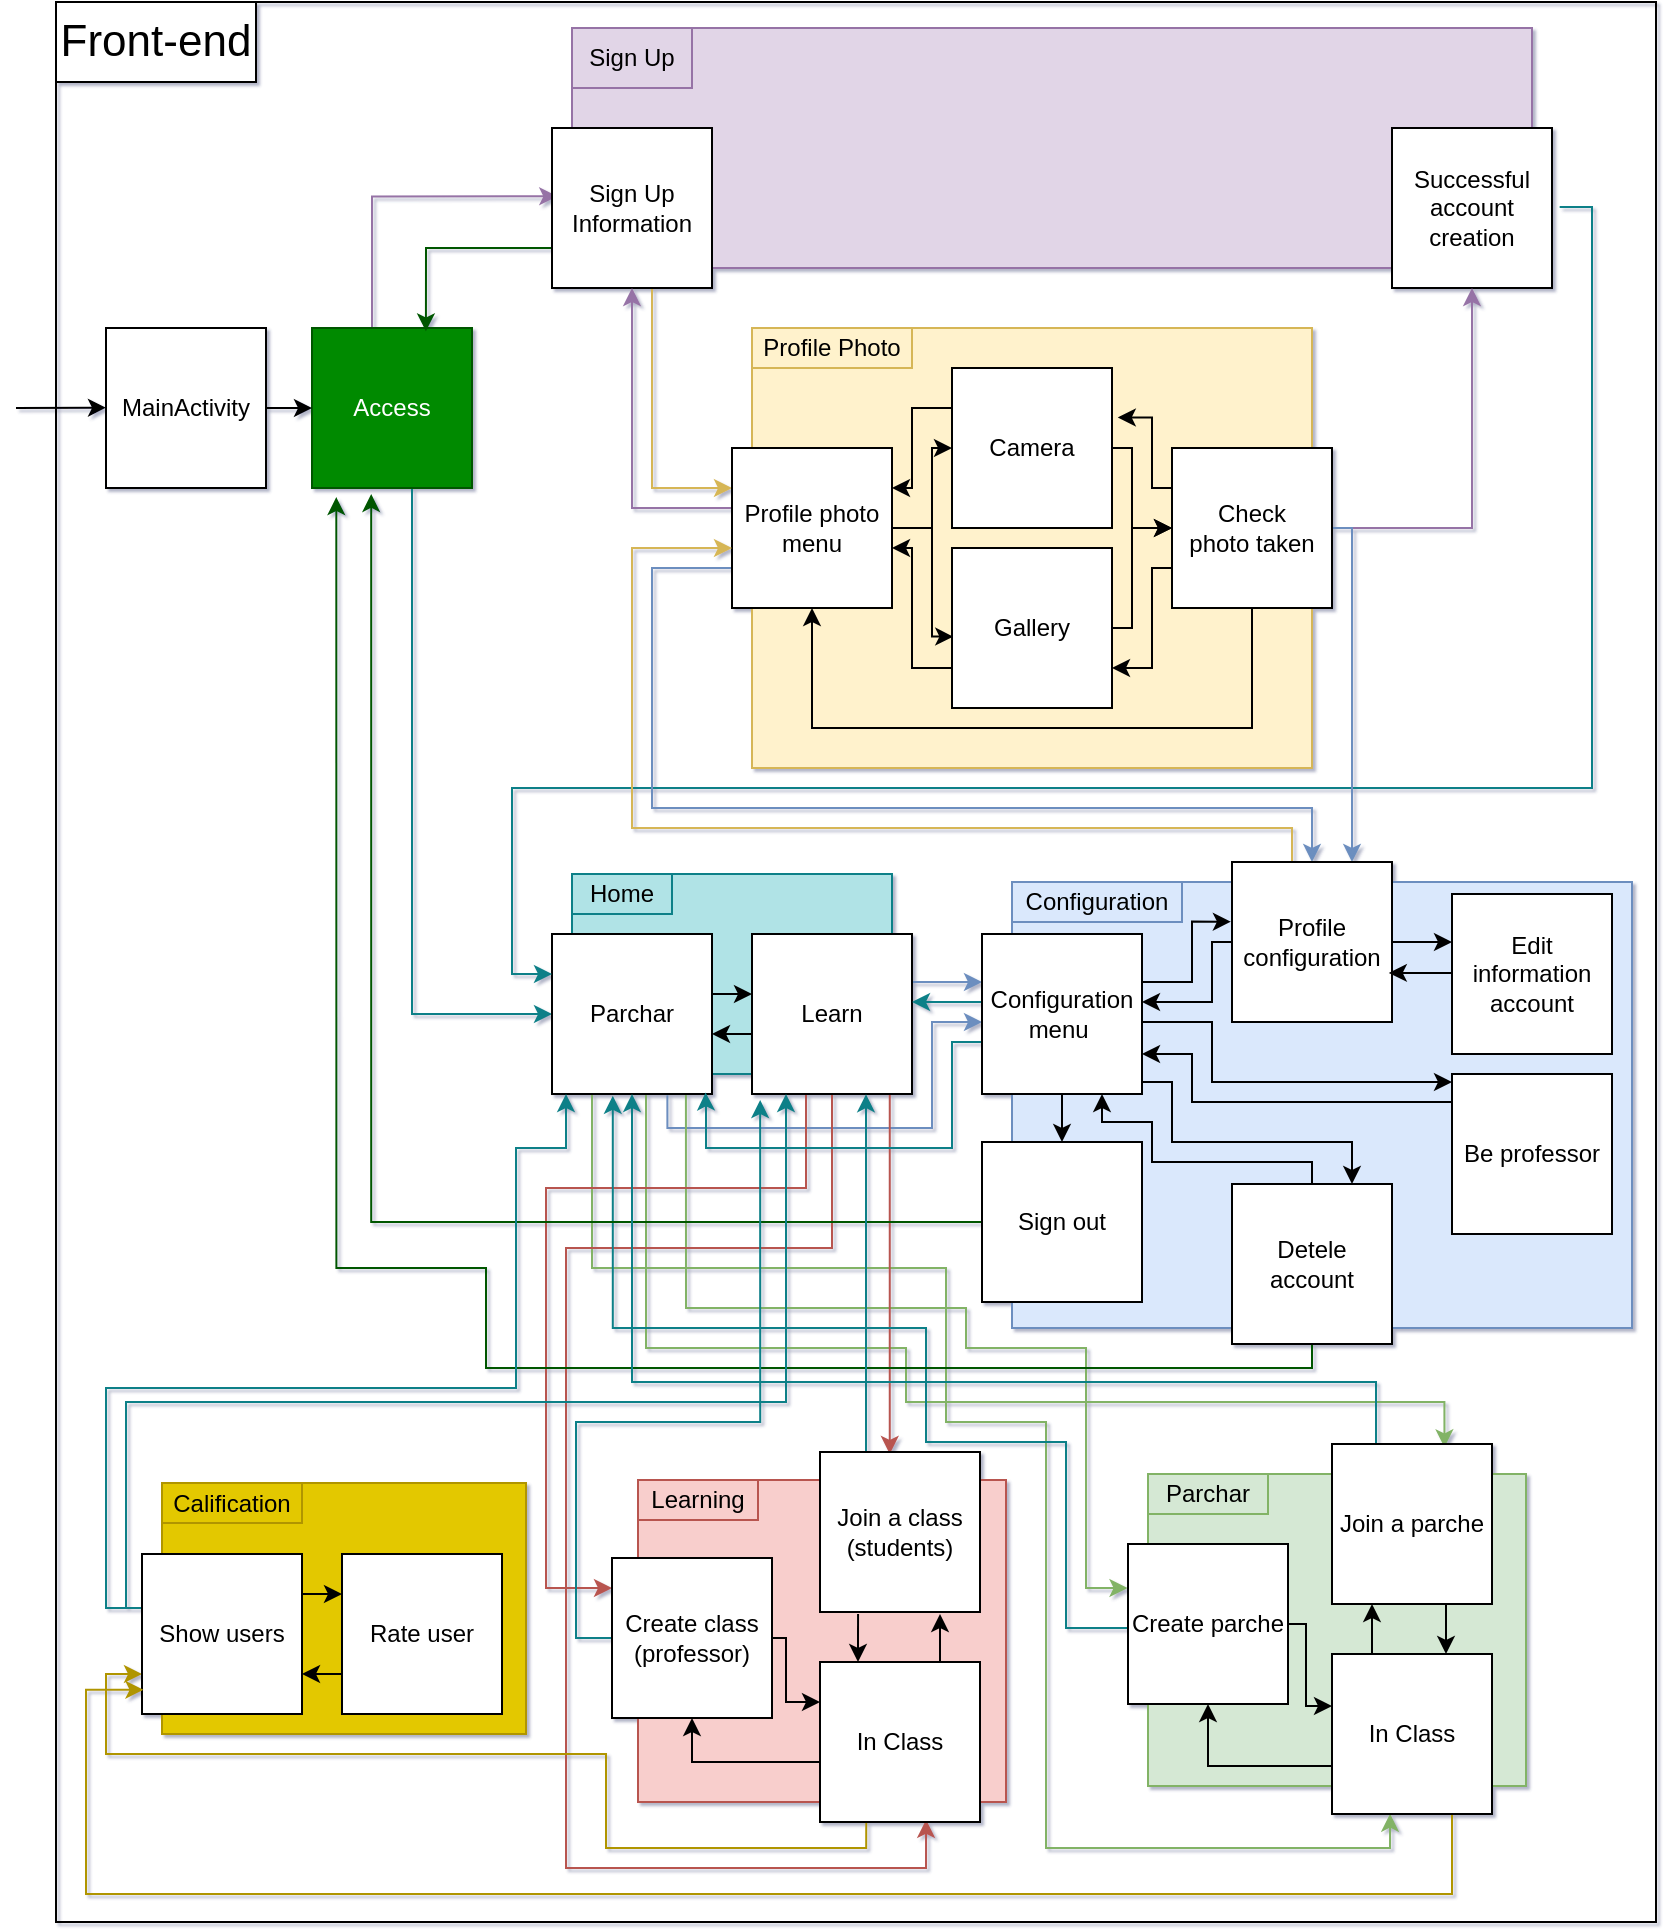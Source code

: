 <mxfile version="21.7.2" type="device">
  <diagram name="Page-1" id="PHeCCci9Ik-zEBpeqsS5">
    <mxGraphModel dx="893" dy="492" grid="1" gridSize="10" guides="1" tooltips="1" connect="1" arrows="1" fold="1" page="1" pageScale="1" pageWidth="850" pageHeight="1100" math="0" shadow="1">
      <root>
        <mxCell id="0" />
        <mxCell id="1" parent="0" />
        <mxCell id="ITvT8ZR4xZ0QJt2TIxV_-1" value="" style="rounded=0;whiteSpace=wrap;html=1;fillColor=none;" parent="1" vertex="1">
          <mxGeometry x="30" y="70" width="800" height="960" as="geometry" />
        </mxCell>
        <mxCell id="OxVidMW6vWXbVYIKveMi-76" value="" style="rounded=0;whiteSpace=wrap;html=1;labelBorderColor=#80FF00;labelBackgroundColor=default;fillColor=#fff2cc;strokeColor=#d6b656;" parent="1" vertex="1">
          <mxGeometry x="378" y="233" width="280" height="220" as="geometry" />
        </mxCell>
        <mxCell id="OxVidMW6vWXbVYIKveMi-51" value="" style="rounded=0;whiteSpace=wrap;html=1;fillColor=#d5e8d4;strokeColor=#82b366;" parent="1" vertex="1">
          <mxGeometry x="576" y="806" width="189" height="156" as="geometry" />
        </mxCell>
        <mxCell id="OxVidMW6vWXbVYIKveMi-37" value="" style="rounded=0;whiteSpace=wrap;html=1;align=left;verticalAlign=top;fillColor=#b0e3e6;strokeColor=#0e8088;" parent="1" vertex="1">
          <mxGeometry x="288" y="506" width="160" height="100" as="geometry" />
        </mxCell>
        <mxCell id="OxVidMW6vWXbVYIKveMi-9" style="edgeStyle=orthogonalEdgeStyle;rounded=0;orthogonalLoop=1;jettySize=auto;html=1;entryX=0.033;entryY=0.427;entryDx=0;entryDy=0;entryPerimeter=0;fillColor=#e1d5e7;strokeColor=#9673a6;" parent="1" source="OxVidMW6vWXbVYIKveMi-1" target="OxVidMW6vWXbVYIKveMi-6" edge="1">
          <mxGeometry relative="1" as="geometry">
            <Array as="points">
              <mxPoint x="188" y="167" />
            </Array>
          </mxGeometry>
        </mxCell>
        <mxCell id="OxVidMW6vWXbVYIKveMi-38" style="edgeStyle=orthogonalEdgeStyle;rounded=0;orthogonalLoop=1;jettySize=auto;html=1;fillColor=#b0e3e6;strokeColor=#0e8088;" parent="1" source="OxVidMW6vWXbVYIKveMi-1" target="OxVidMW6vWXbVYIKveMi-34" edge="1">
          <mxGeometry relative="1" as="geometry">
            <Array as="points">
              <mxPoint x="208" y="576" />
            </Array>
          </mxGeometry>
        </mxCell>
        <mxCell id="OxVidMW6vWXbVYIKveMi-1" value="Access" style="whiteSpace=wrap;html=1;aspect=fixed;fillColor=#008a00;fontColor=#ffffff;strokeColor=#005700;" parent="1" vertex="1">
          <mxGeometry x="158" y="233" width="80" height="80" as="geometry" />
        </mxCell>
        <mxCell id="OxVidMW6vWXbVYIKveMi-5" value="" style="rounded=0;whiteSpace=wrap;html=1;align=left;verticalAlign=top;fillColor=#e1d5e7;strokeColor=#9673a6;" parent="1" vertex="1">
          <mxGeometry x="288" y="83" width="480" height="120" as="geometry" />
        </mxCell>
        <mxCell id="OxVidMW6vWXbVYIKveMi-32" style="edgeStyle=orthogonalEdgeStyle;rounded=0;orthogonalLoop=1;jettySize=auto;html=1;entryX=0.712;entryY=0.021;entryDx=0;entryDy=0;entryPerimeter=0;fillColor=#008a00;strokeColor=#005700;" parent="1" source="OxVidMW6vWXbVYIKveMi-6" target="OxVidMW6vWXbVYIKveMi-1" edge="1">
          <mxGeometry relative="1" as="geometry">
            <Array as="points">
              <mxPoint x="215" y="193" />
            </Array>
          </mxGeometry>
        </mxCell>
        <mxCell id="OxVidMW6vWXbVYIKveMi-82" style="edgeStyle=orthogonalEdgeStyle;rounded=0;orthogonalLoop=1;jettySize=auto;html=1;fillColor=#fff2cc;strokeColor=#d6b656;" parent="1" source="OxVidMW6vWXbVYIKveMi-6" target="OxVidMW6vWXbVYIKveMi-64" edge="1">
          <mxGeometry relative="1" as="geometry">
            <Array as="points">
              <mxPoint x="328" y="313" />
            </Array>
          </mxGeometry>
        </mxCell>
        <mxCell id="OxVidMW6vWXbVYIKveMi-6" value="Sign Up Information" style="whiteSpace=wrap;html=1;aspect=fixed;" parent="1" vertex="1">
          <mxGeometry x="278" y="133" width="80" height="80" as="geometry" />
        </mxCell>
        <mxCell id="OxVidMW6vWXbVYIKveMi-40" value="" style="edgeStyle=orthogonalEdgeStyle;rounded=0;orthogonalLoop=1;jettySize=auto;html=1;" parent="1" source="OxVidMW6vWXbVYIKveMi-34" target="OxVidMW6vWXbVYIKveMi-39" edge="1">
          <mxGeometry relative="1" as="geometry">
            <Array as="points">
              <mxPoint x="368" y="566" />
              <mxPoint x="368" y="566" />
            </Array>
          </mxGeometry>
        </mxCell>
        <mxCell id="OxVidMW6vWXbVYIKveMi-61" style="edgeStyle=orthogonalEdgeStyle;rounded=0;orthogonalLoop=1;jettySize=auto;html=1;fillColor=#dae8fc;strokeColor=#6c8ebf;exitX=0.721;exitY=1.008;exitDx=0;exitDy=0;exitPerimeter=0;" parent="1" source="OxVidMW6vWXbVYIKveMi-34" target="OxVidMW6vWXbVYIKveMi-58" edge="1">
          <mxGeometry relative="1" as="geometry">
            <Array as="points">
              <mxPoint x="336" y="633" />
              <mxPoint x="468" y="633" />
              <mxPoint x="468" y="580" />
            </Array>
          </mxGeometry>
        </mxCell>
        <mxCell id="0_KzCotPTlA2K-1nfaiB-45" style="edgeStyle=orthogonalEdgeStyle;rounded=0;orthogonalLoop=1;jettySize=auto;html=1;fillColor=#d5e8d4;strokeColor=#82b366;entryX=-0.003;entryY=0.275;entryDx=0;entryDy=0;entryPerimeter=0;exitX=0.837;exitY=1;exitDx=0;exitDy=0;exitPerimeter=0;" parent="1" source="OxVidMW6vWXbVYIKveMi-34" target="OxVidMW6vWXbVYIKveMi-49" edge="1">
          <mxGeometry relative="1" as="geometry">
            <Array as="points">
              <mxPoint x="345" y="723" />
              <mxPoint x="485" y="723" />
              <mxPoint x="485" y="743" />
              <mxPoint x="545" y="743" />
              <mxPoint x="545" y="863" />
            </Array>
          </mxGeometry>
        </mxCell>
        <mxCell id="0_KzCotPTlA2K-1nfaiB-57" style="edgeStyle=orthogonalEdgeStyle;rounded=0;orthogonalLoop=1;jettySize=auto;html=1;entryX=0.363;entryY=0.998;entryDx=0;entryDy=0;exitX=0.25;exitY=1;exitDx=0;exitDy=0;fillColor=#d5e8d4;strokeColor=#82b366;entryPerimeter=0;" parent="1" source="OxVidMW6vWXbVYIKveMi-34" target="0_KzCotPTlA2K-1nfaiB-51" edge="1">
          <mxGeometry relative="1" as="geometry">
            <mxPoint x="327.997" y="616" as="sourcePoint" />
            <mxPoint x="697.98" y="957" as="targetPoint" />
            <Array as="points">
              <mxPoint x="298" y="703" />
              <mxPoint x="475" y="703" />
              <mxPoint x="475" y="780" />
              <mxPoint x="525" y="780" />
              <mxPoint x="525" y="993" />
              <mxPoint x="697" y="993" />
            </Array>
          </mxGeometry>
        </mxCell>
        <mxCell id="0_KzCotPTlA2K-1nfaiB-60" style="edgeStyle=orthogonalEdgeStyle;rounded=0;orthogonalLoop=1;jettySize=auto;html=1;entryX=0.703;entryY=0.021;entryDx=0;entryDy=0;entryPerimeter=0;fillColor=#d5e8d4;strokeColor=#82b366;" parent="1" source="OxVidMW6vWXbVYIKveMi-34" target="0_KzCotPTlA2K-1nfaiB-50" edge="1">
          <mxGeometry relative="1" as="geometry">
            <Array as="points">
              <mxPoint x="325" y="743" />
              <mxPoint x="455" y="743" />
              <mxPoint x="455" y="770" />
              <mxPoint x="724" y="770" />
            </Array>
          </mxGeometry>
        </mxCell>
        <mxCell id="OxVidMW6vWXbVYIKveMi-34" value="Parchar" style="whiteSpace=wrap;html=1;aspect=fixed;" parent="1" vertex="1">
          <mxGeometry x="278" y="536" width="80" height="80" as="geometry" />
        </mxCell>
        <mxCell id="OxVidMW6vWXbVYIKveMi-41" value="" style="edgeStyle=orthogonalEdgeStyle;rounded=0;orthogonalLoop=1;jettySize=auto;html=1;" parent="1" source="OxVidMW6vWXbVYIKveMi-39" target="OxVidMW6vWXbVYIKveMi-34" edge="1">
          <mxGeometry relative="1" as="geometry">
            <Array as="points">
              <mxPoint x="368" y="586" />
              <mxPoint x="368" y="586" />
            </Array>
          </mxGeometry>
        </mxCell>
        <mxCell id="OxVidMW6vWXbVYIKveMi-59" style="edgeStyle=orthogonalEdgeStyle;rounded=0;orthogonalLoop=1;jettySize=auto;html=1;fillColor=#dae8fc;strokeColor=#6c8ebf;" parent="1" source="OxVidMW6vWXbVYIKveMi-39" target="OxVidMW6vWXbVYIKveMi-58" edge="1">
          <mxGeometry relative="1" as="geometry">
            <Array as="points">
              <mxPoint x="478" y="560" />
              <mxPoint x="478" y="560" />
            </Array>
          </mxGeometry>
        </mxCell>
        <mxCell id="0_KzCotPTlA2K-1nfaiB-9" style="edgeStyle=orthogonalEdgeStyle;rounded=0;orthogonalLoop=1;jettySize=auto;html=1;fillColor=#f8cecc;strokeColor=#b85450;" parent="1" source="OxVidMW6vWXbVYIKveMi-39" target="0_KzCotPTlA2K-1nfaiB-5" edge="1">
          <mxGeometry relative="1" as="geometry">
            <Array as="points">
              <mxPoint x="405" y="663" />
              <mxPoint x="275" y="663" />
              <mxPoint x="275" y="863" />
            </Array>
          </mxGeometry>
        </mxCell>
        <mxCell id="0_KzCotPTlA2K-1nfaiB-13" style="edgeStyle=orthogonalEdgeStyle;rounded=0;orthogonalLoop=1;jettySize=auto;html=1;entryX=0.436;entryY=0.012;entryDx=0;entryDy=0;exitX=0.861;exitY=1.005;exitDx=0;exitDy=0;exitPerimeter=0;entryPerimeter=0;fillColor=#f8cecc;strokeColor=#b85450;" parent="1" source="OxVidMW6vWXbVYIKveMi-39" target="0_KzCotPTlA2K-1nfaiB-12" edge="1">
          <mxGeometry relative="1" as="geometry">
            <Array as="points" />
          </mxGeometry>
        </mxCell>
        <mxCell id="0_KzCotPTlA2K-1nfaiB-27" style="edgeStyle=orthogonalEdgeStyle;rounded=0;orthogonalLoop=1;jettySize=auto;html=1;entryX=0.663;entryY=0.986;entryDx=0;entryDy=0;entryPerimeter=0;fillColor=#f8cecc;strokeColor=#b85450;" parent="1" source="OxVidMW6vWXbVYIKveMi-39" target="0_KzCotPTlA2K-1nfaiB-10" edge="1">
          <mxGeometry relative="1" as="geometry">
            <Array as="points">
              <mxPoint x="418" y="693" />
              <mxPoint x="285" y="693" />
              <mxPoint x="285" y="1003" />
              <mxPoint x="465" y="1003" />
            </Array>
          </mxGeometry>
        </mxCell>
        <mxCell id="OxVidMW6vWXbVYIKveMi-39" value="Learn" style="whiteSpace=wrap;html=1;aspect=fixed;" parent="1" vertex="1">
          <mxGeometry x="378" y="536" width="80" height="80" as="geometry" />
        </mxCell>
        <mxCell id="OxVidMW6vWXbVYIKveMi-44" style="edgeStyle=orthogonalEdgeStyle;rounded=0;orthogonalLoop=1;jettySize=auto;html=1;entryX=0;entryY=0.25;entryDx=0;entryDy=0;exitX=1.048;exitY=0.494;exitDx=0;exitDy=0;exitPerimeter=0;fillColor=#b0e3e6;strokeColor=#0e8088;" parent="1" source="OxVidMW6vWXbVYIKveMi-42" target="OxVidMW6vWXbVYIKveMi-34" edge="1">
          <mxGeometry relative="1" as="geometry">
            <Array as="points">
              <mxPoint x="798" y="173" />
              <mxPoint x="798" y="463" />
              <mxPoint x="258" y="463" />
              <mxPoint x="258" y="556" />
            </Array>
          </mxGeometry>
        </mxCell>
        <mxCell id="OxVidMW6vWXbVYIKveMi-42" value="Successful account creation" style="whiteSpace=wrap;html=1;aspect=fixed;" parent="1" vertex="1">
          <mxGeometry x="698" y="133" width="80" height="80" as="geometry" />
        </mxCell>
        <mxCell id="OxVidMW6vWXbVYIKveMi-45" value="" style="endArrow=classic;html=1;rounded=0;entryX=0;entryY=0.5;entryDx=0;entryDy=0;exitX=1;exitY=0.5;exitDx=0;exitDy=0;" parent="1" source="0_KzCotPTlA2K-1nfaiB-2" target="OxVidMW6vWXbVYIKveMi-1" edge="1">
          <mxGeometry width="50" height="50" relative="1" as="geometry">
            <mxPoint x="128" y="273" as="sourcePoint" />
            <mxPoint x="168" y="183" as="targetPoint" />
          </mxGeometry>
        </mxCell>
        <mxCell id="OxVidMW6vWXbVYIKveMi-46" value="Sign Up" style="rounded=0;whiteSpace=wrap;html=1;fillColor=#e1d5e7;strokeColor=#9673a6;" parent="1" vertex="1">
          <mxGeometry x="288" y="83" width="60" height="30" as="geometry" />
        </mxCell>
        <mxCell id="OxVidMW6vWXbVYIKveMi-48" value="Home" style="rounded=0;whiteSpace=wrap;html=1;fillColor=#b0e3e6;strokeColor=#0e8088;" parent="1" vertex="1">
          <mxGeometry x="288" y="506" width="50" height="20" as="geometry" />
        </mxCell>
        <mxCell id="0_KzCotPTlA2K-1nfaiB-46" style="edgeStyle=orthogonalEdgeStyle;rounded=0;orthogonalLoop=1;jettySize=auto;html=1;fillColor=#b0e3e6;strokeColor=#0e8088;entryX=0.38;entryY=1.011;entryDx=0;entryDy=0;exitX=0.005;exitY=0.757;exitDx=0;exitDy=0;exitPerimeter=0;entryPerimeter=0;" parent="1" source="OxVidMW6vWXbVYIKveMi-49" target="OxVidMW6vWXbVYIKveMi-34" edge="1">
          <mxGeometry relative="1" as="geometry">
            <Array as="points">
              <mxPoint x="566" y="883" />
              <mxPoint x="535" y="883" />
              <mxPoint x="535" y="790" />
              <mxPoint x="465" y="790" />
              <mxPoint x="465" y="733" />
              <mxPoint x="308" y="733" />
            </Array>
          </mxGeometry>
        </mxCell>
        <mxCell id="0_KzCotPTlA2K-1nfaiB-52" style="edgeStyle=orthogonalEdgeStyle;rounded=0;orthogonalLoop=1;jettySize=auto;html=1;" parent="1" source="OxVidMW6vWXbVYIKveMi-49" target="0_KzCotPTlA2K-1nfaiB-51" edge="1">
          <mxGeometry relative="1" as="geometry">
            <Array as="points">
              <mxPoint x="655" y="881" />
              <mxPoint x="655" y="922" />
            </Array>
          </mxGeometry>
        </mxCell>
        <mxCell id="OxVidMW6vWXbVYIKveMi-49" value="Create parche" style="whiteSpace=wrap;html=1;aspect=fixed;" parent="1" vertex="1">
          <mxGeometry x="566" y="841" width="80" height="80" as="geometry" />
        </mxCell>
        <mxCell id="OxVidMW6vWXbVYIKveMi-52" value="Parchar" style="rounded=0;whiteSpace=wrap;html=1;fillColor=#d5e8d4;strokeColor=#82b366;" parent="1" vertex="1">
          <mxGeometry x="576" y="806" width="60" height="20" as="geometry" />
        </mxCell>
        <mxCell id="OxVidMW6vWXbVYIKveMi-55" value="" style="rounded=0;whiteSpace=wrap;html=1;fillColor=#dae8fc;strokeColor=#6c8ebf;" parent="1" vertex="1">
          <mxGeometry x="508" y="510" width="310" height="223" as="geometry" />
        </mxCell>
        <mxCell id="OxVidMW6vWXbVYIKveMi-56" value="Configuration" style="rounded=0;whiteSpace=wrap;html=1;fillColor=#dae8fc;strokeColor=#6c8ebf;" parent="1" vertex="1">
          <mxGeometry x="508" y="510" width="85" height="20" as="geometry" />
        </mxCell>
        <mxCell id="OxVidMW6vWXbVYIKveMi-86" value="" style="edgeStyle=orthogonalEdgeStyle;rounded=0;orthogonalLoop=1;jettySize=auto;html=1;entryX=-0.007;entryY=0.373;entryDx=0;entryDy=0;entryPerimeter=0;" parent="1" source="OxVidMW6vWXbVYIKveMi-58" target="OxVidMW6vWXbVYIKveMi-85" edge="1">
          <mxGeometry relative="1" as="geometry">
            <Array as="points">
              <mxPoint x="598" y="560" />
              <mxPoint x="598" y="530" />
            </Array>
          </mxGeometry>
        </mxCell>
        <mxCell id="OxVidMW6vWXbVYIKveMi-91" value="" style="edgeStyle=orthogonalEdgeStyle;rounded=0;orthogonalLoop=1;jettySize=auto;html=1;fillColor=#b0e3e6;strokeColor=#0e8088;" parent="1" source="OxVidMW6vWXbVYIKveMi-58" target="OxVidMW6vWXbVYIKveMi-39" edge="1">
          <mxGeometry relative="1" as="geometry">
            <Array as="points">
              <mxPoint x="478" y="570" />
              <mxPoint x="478" y="570" />
            </Array>
          </mxGeometry>
        </mxCell>
        <mxCell id="OxVidMW6vWXbVYIKveMi-92" value="" style="edgeStyle=orthogonalEdgeStyle;rounded=0;orthogonalLoop=1;jettySize=auto;html=1;fillColor=#b0e3e6;strokeColor=#0e8088;entryX=0.96;entryY=0.99;entryDx=0;entryDy=0;entryPerimeter=0;" parent="1" source="OxVidMW6vWXbVYIKveMi-58" target="OxVidMW6vWXbVYIKveMi-34" edge="1">
          <mxGeometry relative="1" as="geometry">
            <Array as="points">
              <mxPoint x="478" y="590" />
              <mxPoint x="478" y="643" />
              <mxPoint x="355" y="643" />
              <mxPoint x="355" y="623" />
              <mxPoint x="355" y="623" />
            </Array>
            <mxPoint x="296" y="613" as="targetPoint" />
          </mxGeometry>
        </mxCell>
        <mxCell id="OxVidMW6vWXbVYIKveMi-101" value="" style="edgeStyle=orthogonalEdgeStyle;rounded=0;orthogonalLoop=1;jettySize=auto;html=1;" parent="1" source="OxVidMW6vWXbVYIKveMi-58" target="OxVidMW6vWXbVYIKveMi-100" edge="1">
          <mxGeometry relative="1" as="geometry" />
        </mxCell>
        <mxCell id="OxVidMW6vWXbVYIKveMi-106" style="edgeStyle=orthogonalEdgeStyle;rounded=0;orthogonalLoop=1;jettySize=auto;html=1;" parent="1" source="OxVidMW6vWXbVYIKveMi-58" target="OxVidMW6vWXbVYIKveMi-105" edge="1">
          <mxGeometry relative="1" as="geometry">
            <Array as="points">
              <mxPoint x="608" y="580" />
              <mxPoint x="608" y="610" />
            </Array>
          </mxGeometry>
        </mxCell>
        <mxCell id="OxVidMW6vWXbVYIKveMi-110" style="edgeStyle=orthogonalEdgeStyle;rounded=0;orthogonalLoop=1;jettySize=auto;html=1;" parent="1" source="OxVidMW6vWXbVYIKveMi-58" target="OxVidMW6vWXbVYIKveMi-108" edge="1">
          <mxGeometry relative="1" as="geometry">
            <Array as="points">
              <mxPoint x="588" y="610" />
              <mxPoint x="588" y="640" />
              <mxPoint x="678" y="640" />
            </Array>
          </mxGeometry>
        </mxCell>
        <mxCell id="OxVidMW6vWXbVYIKveMi-58" value="Configuration menu&amp;nbsp;" style="whiteSpace=wrap;html=1;aspect=fixed;" parent="1" vertex="1">
          <mxGeometry x="493" y="536" width="80" height="80" as="geometry" />
        </mxCell>
        <mxCell id="OxVidMW6vWXbVYIKveMi-62" style="edgeStyle=orthogonalEdgeStyle;rounded=0;orthogonalLoop=1;jettySize=auto;html=1;entryX=0.008;entryY=0.554;entryDx=0;entryDy=0;entryPerimeter=0;" parent="1" source="OxVidMW6vWXbVYIKveMi-64" target="OxVidMW6vWXbVYIKveMi-70" edge="1">
          <mxGeometry relative="1" as="geometry" />
        </mxCell>
        <mxCell id="OxVidMW6vWXbVYIKveMi-63" style="edgeStyle=orthogonalEdgeStyle;rounded=0;orthogonalLoop=1;jettySize=auto;html=1;" parent="1" source="OxVidMW6vWXbVYIKveMi-64" target="OxVidMW6vWXbVYIKveMi-67" edge="1">
          <mxGeometry relative="1" as="geometry" />
        </mxCell>
        <mxCell id="OxVidMW6vWXbVYIKveMi-84" style="edgeStyle=orthogonalEdgeStyle;rounded=0;orthogonalLoop=1;jettySize=auto;html=1;fillColor=#e1d5e7;strokeColor=#9673a6;" parent="1" source="OxVidMW6vWXbVYIKveMi-64" target="OxVidMW6vWXbVYIKveMi-6" edge="1">
          <mxGeometry relative="1" as="geometry">
            <Array as="points">
              <mxPoint x="318" y="323" />
            </Array>
          </mxGeometry>
        </mxCell>
        <mxCell id="OxVidMW6vWXbVYIKveMi-98" style="edgeStyle=orthogonalEdgeStyle;rounded=0;orthogonalLoop=1;jettySize=auto;html=1;fillColor=#dae8fc;strokeColor=#6c8ebf;" parent="1" source="OxVidMW6vWXbVYIKveMi-64" target="OxVidMW6vWXbVYIKveMi-85" edge="1">
          <mxGeometry relative="1" as="geometry">
            <Array as="points">
              <mxPoint x="328" y="353" />
              <mxPoint x="328" y="473" />
              <mxPoint x="658" y="473" />
            </Array>
          </mxGeometry>
        </mxCell>
        <mxCell id="OxVidMW6vWXbVYIKveMi-64" value="Profile photo menu" style="whiteSpace=wrap;html=1;aspect=fixed;" parent="1" vertex="1">
          <mxGeometry x="368" y="293" width="80" height="80" as="geometry" />
        </mxCell>
        <mxCell id="OxVidMW6vWXbVYIKveMi-65" style="edgeStyle=orthogonalEdgeStyle;rounded=0;orthogonalLoop=1;jettySize=auto;html=1;entryX=1;entryY=0.25;entryDx=0;entryDy=0;" parent="1" source="OxVidMW6vWXbVYIKveMi-67" target="OxVidMW6vWXbVYIKveMi-64" edge="1">
          <mxGeometry relative="1" as="geometry">
            <Array as="points">
              <mxPoint x="458" y="273" />
              <mxPoint x="458" y="313" />
            </Array>
          </mxGeometry>
        </mxCell>
        <mxCell id="OxVidMW6vWXbVYIKveMi-66" style="edgeStyle=orthogonalEdgeStyle;rounded=0;orthogonalLoop=1;jettySize=auto;html=1;exitX=1;exitY=0.5;exitDx=0;exitDy=0;" parent="1" source="OxVidMW6vWXbVYIKveMi-67" target="OxVidMW6vWXbVYIKveMi-74" edge="1">
          <mxGeometry relative="1" as="geometry">
            <Array as="points">
              <mxPoint x="568" y="293" />
              <mxPoint x="568" y="333" />
            </Array>
          </mxGeometry>
        </mxCell>
        <mxCell id="OxVidMW6vWXbVYIKveMi-67" value="Camera" style="whiteSpace=wrap;html=1;aspect=fixed;" parent="1" vertex="1">
          <mxGeometry x="478" y="253" width="80" height="80" as="geometry" />
        </mxCell>
        <mxCell id="OxVidMW6vWXbVYIKveMi-68" style="edgeStyle=orthogonalEdgeStyle;rounded=0;orthogonalLoop=1;jettySize=auto;html=1;" parent="1" source="OxVidMW6vWXbVYIKveMi-70" target="OxVidMW6vWXbVYIKveMi-64" edge="1">
          <mxGeometry relative="1" as="geometry">
            <Array as="points">
              <mxPoint x="458" y="403" />
              <mxPoint x="458" y="343" />
            </Array>
          </mxGeometry>
        </mxCell>
        <mxCell id="OxVidMW6vWXbVYIKveMi-69" style="edgeStyle=orthogonalEdgeStyle;rounded=0;orthogonalLoop=1;jettySize=auto;html=1;" parent="1" source="OxVidMW6vWXbVYIKveMi-70" target="OxVidMW6vWXbVYIKveMi-74" edge="1">
          <mxGeometry relative="1" as="geometry">
            <Array as="points">
              <mxPoint x="568" y="383" />
              <mxPoint x="568" y="333" />
            </Array>
          </mxGeometry>
        </mxCell>
        <mxCell id="OxVidMW6vWXbVYIKveMi-70" value="Gallery" style="whiteSpace=wrap;html=1;aspect=fixed;" parent="1" vertex="1">
          <mxGeometry x="478" y="343" width="80" height="80" as="geometry" />
        </mxCell>
        <mxCell id="OxVidMW6vWXbVYIKveMi-71" style="edgeStyle=orthogonalEdgeStyle;rounded=0;orthogonalLoop=1;jettySize=auto;html=1;entryX=1.036;entryY=0.309;entryDx=0;entryDy=0;entryPerimeter=0;" parent="1" source="OxVidMW6vWXbVYIKveMi-74" target="OxVidMW6vWXbVYIKveMi-67" edge="1">
          <mxGeometry relative="1" as="geometry">
            <Array as="points">
              <mxPoint x="578" y="313" />
              <mxPoint x="578" y="278" />
            </Array>
          </mxGeometry>
        </mxCell>
        <mxCell id="OxVidMW6vWXbVYIKveMi-72" style="edgeStyle=orthogonalEdgeStyle;rounded=0;orthogonalLoop=1;jettySize=auto;html=1;entryX=1;entryY=0.75;entryDx=0;entryDy=0;" parent="1" source="OxVidMW6vWXbVYIKveMi-74" target="OxVidMW6vWXbVYIKveMi-70" edge="1">
          <mxGeometry relative="1" as="geometry">
            <Array as="points">
              <mxPoint x="578" y="353" />
              <mxPoint x="578" y="403" />
            </Array>
          </mxGeometry>
        </mxCell>
        <mxCell id="OxVidMW6vWXbVYIKveMi-73" style="edgeStyle=orthogonalEdgeStyle;rounded=0;orthogonalLoop=1;jettySize=auto;html=1;entryX=0.5;entryY=1;entryDx=0;entryDy=0;" parent="1" source="OxVidMW6vWXbVYIKveMi-74" target="OxVidMW6vWXbVYIKveMi-64" edge="1">
          <mxGeometry relative="1" as="geometry">
            <Array as="points">
              <mxPoint x="628" y="433" />
              <mxPoint x="408" y="433" />
            </Array>
          </mxGeometry>
        </mxCell>
        <mxCell id="OxVidMW6vWXbVYIKveMi-83" style="edgeStyle=orthogonalEdgeStyle;rounded=0;orthogonalLoop=1;jettySize=auto;html=1;entryX=0.5;entryY=1;entryDx=0;entryDy=0;fillColor=#e1d5e7;strokeColor=#9673a6;" parent="1" source="OxVidMW6vWXbVYIKveMi-74" target="OxVidMW6vWXbVYIKveMi-42" edge="1">
          <mxGeometry relative="1" as="geometry">
            <Array as="points">
              <mxPoint x="738" y="333" />
            </Array>
          </mxGeometry>
        </mxCell>
        <mxCell id="0_KzCotPTlA2K-1nfaiB-1" style="edgeStyle=orthogonalEdgeStyle;rounded=0;orthogonalLoop=1;jettySize=auto;html=1;entryX=0.75;entryY=0;entryDx=0;entryDy=0;fillColor=#dae8fc;strokeColor=#6c8ebf;" parent="1" source="OxVidMW6vWXbVYIKveMi-74" target="OxVidMW6vWXbVYIKveMi-85" edge="1">
          <mxGeometry relative="1" as="geometry">
            <Array as="points">
              <mxPoint x="678" y="333" />
            </Array>
          </mxGeometry>
        </mxCell>
        <mxCell id="OxVidMW6vWXbVYIKveMi-74" value="Check photo&amp;nbsp;taken" style="whiteSpace=wrap;html=1;aspect=fixed;" parent="1" vertex="1">
          <mxGeometry x="588" y="293" width="80" height="80" as="geometry" />
        </mxCell>
        <mxCell id="OxVidMW6vWXbVYIKveMi-77" value="Profile Photo" style="rounded=0;whiteSpace=wrap;html=1;fillColor=#fff2cc;strokeColor=#d6b656;" parent="1" vertex="1">
          <mxGeometry x="378" y="233" width="80" height="20" as="geometry" />
        </mxCell>
        <mxCell id="OxVidMW6vWXbVYIKveMi-88" value="" style="edgeStyle=orthogonalEdgeStyle;rounded=0;orthogonalLoop=1;jettySize=auto;html=1;" parent="1" source="OxVidMW6vWXbVYIKveMi-85" target="OxVidMW6vWXbVYIKveMi-87" edge="1">
          <mxGeometry relative="1" as="geometry">
            <Array as="points">
              <mxPoint x="688" y="560" />
              <mxPoint x="688" y="560" />
            </Array>
          </mxGeometry>
        </mxCell>
        <mxCell id="OxVidMW6vWXbVYIKveMi-90" value="" style="edgeStyle=orthogonalEdgeStyle;rounded=0;orthogonalLoop=1;jettySize=auto;html=1;exitX=0;exitY=0.5;exitDx=0;exitDy=0;" parent="1" source="OxVidMW6vWXbVYIKveMi-85" target="OxVidMW6vWXbVYIKveMi-58" edge="1">
          <mxGeometry relative="1" as="geometry">
            <Array as="points">
              <mxPoint x="608" y="540" />
              <mxPoint x="608" y="570" />
            </Array>
          </mxGeometry>
        </mxCell>
        <mxCell id="OxVidMW6vWXbVYIKveMi-95" style="edgeStyle=orthogonalEdgeStyle;rounded=0;orthogonalLoop=1;jettySize=auto;html=1;fillColor=#fff2cc;strokeColor=#d6b656;" parent="1" source="OxVidMW6vWXbVYIKveMi-85" target="OxVidMW6vWXbVYIKveMi-64" edge="1">
          <mxGeometry relative="1" as="geometry">
            <Array as="points">
              <mxPoint x="648" y="483" />
              <mxPoint x="318" y="483" />
              <mxPoint x="318" y="343" />
            </Array>
          </mxGeometry>
        </mxCell>
        <mxCell id="OxVidMW6vWXbVYIKveMi-85" value="Profile configuration" style="whiteSpace=wrap;html=1;aspect=fixed;" parent="1" vertex="1">
          <mxGeometry x="618" y="500" width="80" height="80" as="geometry" />
        </mxCell>
        <mxCell id="OxVidMW6vWXbVYIKveMi-89" value="" style="edgeStyle=orthogonalEdgeStyle;rounded=0;orthogonalLoop=1;jettySize=auto;html=1;entryX=0.98;entryY=0.693;entryDx=0;entryDy=0;entryPerimeter=0;" parent="1" source="OxVidMW6vWXbVYIKveMi-87" target="OxVidMW6vWXbVYIKveMi-85" edge="1">
          <mxGeometry relative="1" as="geometry">
            <mxPoint x="693" y="590.0" as="sourcePoint" />
            <mxPoint x="698" y="590" as="targetPoint" />
            <Array as="points">
              <mxPoint x="743" y="555" />
            </Array>
          </mxGeometry>
        </mxCell>
        <mxCell id="OxVidMW6vWXbVYIKveMi-87" value="Edit information account" style="whiteSpace=wrap;html=1;aspect=fixed;" parent="1" vertex="1">
          <mxGeometry x="728" y="516" width="80" height="80" as="geometry" />
        </mxCell>
        <mxCell id="OxVidMW6vWXbVYIKveMi-102" style="edgeStyle=orthogonalEdgeStyle;rounded=0;orthogonalLoop=1;jettySize=auto;html=1;entryX=0.37;entryY=1.037;entryDx=0;entryDy=0;entryPerimeter=0;fillColor=#008a00;strokeColor=#005700;" parent="1" source="OxVidMW6vWXbVYIKveMi-100" target="OxVidMW6vWXbVYIKveMi-1" edge="1">
          <mxGeometry relative="1" as="geometry" />
        </mxCell>
        <mxCell id="OxVidMW6vWXbVYIKveMi-100" value="Sign out" style="whiteSpace=wrap;html=1;aspect=fixed;" parent="1" vertex="1">
          <mxGeometry x="493" y="640" width="80" height="80" as="geometry" />
        </mxCell>
        <mxCell id="OxVidMW6vWXbVYIKveMi-107" style="edgeStyle=orthogonalEdgeStyle;rounded=0;orthogonalLoop=1;jettySize=auto;html=1;entryX=1;entryY=0.75;entryDx=0;entryDy=0;" parent="1" source="OxVidMW6vWXbVYIKveMi-105" target="OxVidMW6vWXbVYIKveMi-58" edge="1">
          <mxGeometry relative="1" as="geometry">
            <Array as="points">
              <mxPoint x="598" y="620" />
              <mxPoint x="598" y="596" />
            </Array>
          </mxGeometry>
        </mxCell>
        <mxCell id="OxVidMW6vWXbVYIKveMi-105" value="Be professor" style="whiteSpace=wrap;html=1;aspect=fixed;" parent="1" vertex="1">
          <mxGeometry x="728" y="606" width="80" height="80" as="geometry" />
        </mxCell>
        <mxCell id="OxVidMW6vWXbVYIKveMi-109" style="edgeStyle=orthogonalEdgeStyle;rounded=0;orthogonalLoop=1;jettySize=auto;html=1;entryX=0.152;entryY=1.057;entryDx=0;entryDy=0;entryPerimeter=0;fillColor=#008a00;strokeColor=#005700;" parent="1" source="OxVidMW6vWXbVYIKveMi-108" target="OxVidMW6vWXbVYIKveMi-1" edge="1">
          <mxGeometry relative="1" as="geometry">
            <Array as="points">
              <mxPoint x="658" y="753" />
              <mxPoint x="245" y="753" />
              <mxPoint x="245" y="703" />
              <mxPoint x="170" y="703" />
            </Array>
          </mxGeometry>
        </mxCell>
        <mxCell id="OxVidMW6vWXbVYIKveMi-111" style="edgeStyle=orthogonalEdgeStyle;rounded=0;orthogonalLoop=1;jettySize=auto;html=1;entryX=0.75;entryY=1;entryDx=0;entryDy=0;" parent="1" source="OxVidMW6vWXbVYIKveMi-108" target="OxVidMW6vWXbVYIKveMi-58" edge="1">
          <mxGeometry relative="1" as="geometry">
            <Array as="points">
              <mxPoint x="658" y="650" />
              <mxPoint x="578" y="650" />
              <mxPoint x="578" y="630" />
              <mxPoint x="553" y="630" />
            </Array>
          </mxGeometry>
        </mxCell>
        <mxCell id="OxVidMW6vWXbVYIKveMi-108" value="Detele account" style="whiteSpace=wrap;html=1;aspect=fixed;" parent="1" vertex="1">
          <mxGeometry x="618" y="661" width="80" height="80" as="geometry" />
        </mxCell>
        <mxCell id="0_KzCotPTlA2K-1nfaiB-2" value="MainActivity" style="whiteSpace=wrap;html=1;aspect=fixed;" parent="1" vertex="1">
          <mxGeometry x="55" y="233" width="80" height="80" as="geometry" />
        </mxCell>
        <mxCell id="0_KzCotPTlA2K-1nfaiB-3" value="" style="endArrow=classic;html=1;rounded=0;entryX=0;entryY=0.5;entryDx=0;entryDy=0;" parent="1" edge="1">
          <mxGeometry width="50" height="50" relative="1" as="geometry">
            <mxPoint x="10" y="273" as="sourcePoint" />
            <mxPoint x="55" y="272.86" as="targetPoint" />
          </mxGeometry>
        </mxCell>
        <mxCell id="0_KzCotPTlA2K-1nfaiB-4" value="" style="rounded=0;whiteSpace=wrap;html=1;fillColor=#f8cecc;strokeColor=#b85450;" parent="1" vertex="1">
          <mxGeometry x="321" y="809" width="184" height="161" as="geometry" />
        </mxCell>
        <mxCell id="0_KzCotPTlA2K-1nfaiB-16" style="edgeStyle=orthogonalEdgeStyle;rounded=0;orthogonalLoop=1;jettySize=auto;html=1;entryX=0;entryY=0.25;entryDx=0;entryDy=0;" parent="1" source="0_KzCotPTlA2K-1nfaiB-5" target="0_KzCotPTlA2K-1nfaiB-10" edge="1">
          <mxGeometry relative="1" as="geometry">
            <Array as="points">
              <mxPoint x="395" y="888" />
              <mxPoint x="395" y="920" />
            </Array>
          </mxGeometry>
        </mxCell>
        <mxCell id="0_KzCotPTlA2K-1nfaiB-64" style="edgeStyle=orthogonalEdgeStyle;rounded=0;orthogonalLoop=1;jettySize=auto;html=1;entryX=0.051;entryY=1.038;entryDx=0;entryDy=0;entryPerimeter=0;fillColor=#b0e3e6;strokeColor=#0e8088;" parent="1" source="0_KzCotPTlA2K-1nfaiB-5" target="OxVidMW6vWXbVYIKveMi-39" edge="1">
          <mxGeometry relative="1" as="geometry">
            <Array as="points">
              <mxPoint x="290" y="888" />
              <mxPoint x="290" y="780" />
              <mxPoint x="382" y="780" />
            </Array>
          </mxGeometry>
        </mxCell>
        <mxCell id="0_KzCotPTlA2K-1nfaiB-5" value="Create class (professor)" style="whiteSpace=wrap;html=1;aspect=fixed;" parent="1" vertex="1">
          <mxGeometry x="308" y="848" width="80" height="80" as="geometry" />
        </mxCell>
        <mxCell id="0_KzCotPTlA2K-1nfaiB-6" value="Learning" style="rounded=0;whiteSpace=wrap;html=1;fillColor=#f8cecc;strokeColor=#b85450;" parent="1" vertex="1">
          <mxGeometry x="321" y="809" width="60" height="20" as="geometry" />
        </mxCell>
        <mxCell id="0_KzCotPTlA2K-1nfaiB-25" style="edgeStyle=orthogonalEdgeStyle;rounded=0;orthogonalLoop=1;jettySize=auto;html=1;entryX=0.75;entryY=1;entryDx=0;entryDy=0;" parent="1" source="0_KzCotPTlA2K-1nfaiB-10" edge="1">
          <mxGeometry relative="1" as="geometry">
            <mxPoint x="472" y="876" as="targetPoint" />
            <Array as="points">
              <mxPoint x="472" y="890" />
              <mxPoint x="472" y="890" />
            </Array>
          </mxGeometry>
        </mxCell>
        <mxCell id="0_KzCotPTlA2K-1nfaiB-26" style="edgeStyle=orthogonalEdgeStyle;rounded=0;orthogonalLoop=1;jettySize=auto;html=1;entryX=0.5;entryY=1;entryDx=0;entryDy=0;" parent="1" source="0_KzCotPTlA2K-1nfaiB-10" target="0_KzCotPTlA2K-1nfaiB-5" edge="1">
          <mxGeometry relative="1" as="geometry">
            <Array as="points">
              <mxPoint x="348" y="950" />
            </Array>
          </mxGeometry>
        </mxCell>
        <mxCell id="0_KzCotPTlA2K-1nfaiB-33" style="edgeStyle=orthogonalEdgeStyle;rounded=0;orthogonalLoop=1;jettySize=auto;html=1;entryX=0;entryY=0.75;entryDx=0;entryDy=0;exitX=0.289;exitY=0.995;exitDx=0;exitDy=0;exitPerimeter=0;fillColor=#e3c800;strokeColor=#B09500;" parent="1" source="0_KzCotPTlA2K-1nfaiB-10" target="0_KzCotPTlA2K-1nfaiB-22" edge="1">
          <mxGeometry relative="1" as="geometry">
            <Array as="points">
              <mxPoint x="435" y="993" />
              <mxPoint x="305" y="993" />
              <mxPoint x="305" y="946" />
              <mxPoint x="55" y="946" />
              <mxPoint x="55" y="906" />
            </Array>
          </mxGeometry>
        </mxCell>
        <mxCell id="0_KzCotPTlA2K-1nfaiB-10" value="In Class" style="whiteSpace=wrap;html=1;aspect=fixed;" parent="1" vertex="1">
          <mxGeometry x="412" y="900" width="80" height="80" as="geometry" />
        </mxCell>
        <mxCell id="0_KzCotPTlA2K-1nfaiB-23" style="edgeStyle=orthogonalEdgeStyle;rounded=0;orthogonalLoop=1;jettySize=auto;html=1;" parent="1" target="0_KzCotPTlA2K-1nfaiB-10" edge="1">
          <mxGeometry relative="1" as="geometry">
            <mxPoint x="431.029" y="876" as="sourcePoint" />
            <Array as="points">
              <mxPoint x="431" y="890" />
              <mxPoint x="431" y="890" />
            </Array>
          </mxGeometry>
        </mxCell>
        <mxCell id="0_KzCotPTlA2K-1nfaiB-42" style="edgeStyle=orthogonalEdgeStyle;rounded=0;orthogonalLoop=1;jettySize=auto;html=1;entryX=0.712;entryY=1.001;entryDx=0;entryDy=0;entryPerimeter=0;fillColor=#b0e3e6;strokeColor=#0e8088;" parent="1" source="0_KzCotPTlA2K-1nfaiB-12" target="OxVidMW6vWXbVYIKveMi-39" edge="1">
          <mxGeometry relative="1" as="geometry">
            <mxPoint x="435" y="623" as="targetPoint" />
            <Array as="points">
              <mxPoint x="435" y="616" />
            </Array>
          </mxGeometry>
        </mxCell>
        <mxCell id="0_KzCotPTlA2K-1nfaiB-12" value="Join a class&lt;br&gt;(students)" style="whiteSpace=wrap;html=1;aspect=fixed;" parent="1" vertex="1">
          <mxGeometry x="412" y="795" width="80" height="80" as="geometry" />
        </mxCell>
        <mxCell id="0_KzCotPTlA2K-1nfaiB-20" value="" style="rounded=0;whiteSpace=wrap;html=1;fillColor=#e3c800;strokeColor=#B09500;fontColor=#000000;" parent="1" vertex="1">
          <mxGeometry x="83" y="810.5" width="182" height="125.5" as="geometry" />
        </mxCell>
        <mxCell id="0_KzCotPTlA2K-1nfaiB-21" value="Calification" style="rounded=0;whiteSpace=wrap;html=1;fillColor=#e3c800;strokeColor=#B09500;fontColor=#000000;" parent="1" vertex="1">
          <mxGeometry x="83" y="810.5" width="70" height="20" as="geometry" />
        </mxCell>
        <mxCell id="0_KzCotPTlA2K-1nfaiB-29" value="" style="edgeStyle=orthogonalEdgeStyle;rounded=0;orthogonalLoop=1;jettySize=auto;html=1;" parent="1" source="0_KzCotPTlA2K-1nfaiB-22" target="0_KzCotPTlA2K-1nfaiB-28" edge="1">
          <mxGeometry relative="1" as="geometry">
            <Array as="points">
              <mxPoint x="170" y="866" />
              <mxPoint x="170" y="866" />
            </Array>
          </mxGeometry>
        </mxCell>
        <mxCell id="0_KzCotPTlA2K-1nfaiB-34" style="edgeStyle=orthogonalEdgeStyle;rounded=0;orthogonalLoop=1;jettySize=auto;html=1;fillColor=#b0e3e6;strokeColor=#0e8088;" parent="1" source="0_KzCotPTlA2K-1nfaiB-22" target="OxVidMW6vWXbVYIKveMi-39" edge="1">
          <mxGeometry relative="1" as="geometry">
            <Array as="points">
              <mxPoint x="65" y="873" />
              <mxPoint x="65" y="770" />
              <mxPoint x="395" y="770" />
            </Array>
          </mxGeometry>
        </mxCell>
        <mxCell id="0_KzCotPTlA2K-1nfaiB-38" style="edgeStyle=orthogonalEdgeStyle;rounded=0;orthogonalLoop=1;jettySize=auto;html=1;fillColor=#b0e3e6;strokeColor=#0e8088;" parent="1" source="0_KzCotPTlA2K-1nfaiB-22" target="OxVidMW6vWXbVYIKveMi-34" edge="1">
          <mxGeometry relative="1" as="geometry">
            <mxPoint x="305" y="617" as="targetPoint" />
            <Array as="points">
              <mxPoint x="55" y="873" />
              <mxPoint x="55" y="763" />
              <mxPoint x="260" y="763" />
              <mxPoint x="260" y="643" />
              <mxPoint x="285" y="643" />
            </Array>
          </mxGeometry>
        </mxCell>
        <mxCell id="0_KzCotPTlA2K-1nfaiB-22" value="Show users" style="whiteSpace=wrap;html=1;aspect=fixed;" parent="1" vertex="1">
          <mxGeometry x="73" y="846" width="80" height="80" as="geometry" />
        </mxCell>
        <mxCell id="0_KzCotPTlA2K-1nfaiB-30" style="edgeStyle=orthogonalEdgeStyle;rounded=0;orthogonalLoop=1;jettySize=auto;html=1;" parent="1" source="0_KzCotPTlA2K-1nfaiB-28" target="0_KzCotPTlA2K-1nfaiB-22" edge="1">
          <mxGeometry relative="1" as="geometry">
            <Array as="points">
              <mxPoint x="170" y="906" />
              <mxPoint x="170" y="906" />
            </Array>
          </mxGeometry>
        </mxCell>
        <mxCell id="0_KzCotPTlA2K-1nfaiB-28" value="Rate user" style="whiteSpace=wrap;html=1;aspect=fixed;" parent="1" vertex="1">
          <mxGeometry x="173" y="846" width="80" height="80" as="geometry" />
        </mxCell>
        <mxCell id="0_KzCotPTlA2K-1nfaiB-54" style="edgeStyle=orthogonalEdgeStyle;rounded=0;orthogonalLoop=1;jettySize=auto;html=1;" parent="1" source="0_KzCotPTlA2K-1nfaiB-50" target="0_KzCotPTlA2K-1nfaiB-51" edge="1">
          <mxGeometry relative="1" as="geometry">
            <Array as="points">
              <mxPoint x="725" y="882" />
              <mxPoint x="725" y="882" />
            </Array>
          </mxGeometry>
        </mxCell>
        <mxCell id="0_KzCotPTlA2K-1nfaiB-63" style="edgeStyle=orthogonalEdgeStyle;rounded=0;orthogonalLoop=1;jettySize=auto;html=1;entryX=0.5;entryY=1;entryDx=0;entryDy=0;fillColor=#b0e3e6;strokeColor=#0e8088;" parent="1" source="0_KzCotPTlA2K-1nfaiB-50" target="OxVidMW6vWXbVYIKveMi-34" edge="1">
          <mxGeometry relative="1" as="geometry">
            <mxPoint x="710" y="750" as="targetPoint" />
            <Array as="points">
              <mxPoint x="690" y="760" />
              <mxPoint x="318" y="760" />
            </Array>
          </mxGeometry>
        </mxCell>
        <mxCell id="0_KzCotPTlA2K-1nfaiB-50" value="Join a parche" style="whiteSpace=wrap;html=1;aspect=fixed;" parent="1" vertex="1">
          <mxGeometry x="668" y="791" width="80" height="80" as="geometry" />
        </mxCell>
        <mxCell id="0_KzCotPTlA2K-1nfaiB-53" style="edgeStyle=orthogonalEdgeStyle;rounded=0;orthogonalLoop=1;jettySize=auto;html=1;entryX=0.5;entryY=1;entryDx=0;entryDy=0;" parent="1" source="0_KzCotPTlA2K-1nfaiB-51" target="OxVidMW6vWXbVYIKveMi-49" edge="1">
          <mxGeometry relative="1" as="geometry">
            <Array as="points">
              <mxPoint x="606" y="952" />
            </Array>
          </mxGeometry>
        </mxCell>
        <mxCell id="0_KzCotPTlA2K-1nfaiB-55" style="edgeStyle=orthogonalEdgeStyle;rounded=0;orthogonalLoop=1;jettySize=auto;html=1;entryX=0.25;entryY=1;entryDx=0;entryDy=0;" parent="1" source="0_KzCotPTlA2K-1nfaiB-51" target="0_KzCotPTlA2K-1nfaiB-50" edge="1">
          <mxGeometry relative="1" as="geometry">
            <Array as="points">
              <mxPoint x="688" y="882" />
              <mxPoint x="688" y="882" />
            </Array>
          </mxGeometry>
        </mxCell>
        <mxCell id="0_KzCotPTlA2K-1nfaiB-56" style="edgeStyle=orthogonalEdgeStyle;rounded=0;orthogonalLoop=1;jettySize=auto;html=1;entryX=0.009;entryY=0.849;entryDx=0;entryDy=0;entryPerimeter=0;exitX=0.75;exitY=1;exitDx=0;exitDy=0;fillColor=#e3c800;strokeColor=#B09500;" parent="1" source="0_KzCotPTlA2K-1nfaiB-51" target="0_KzCotPTlA2K-1nfaiB-22" edge="1">
          <mxGeometry relative="1" as="geometry">
            <Array as="points">
              <mxPoint x="728" y="1016" />
              <mxPoint x="45" y="1016" />
              <mxPoint x="45" y="914" />
            </Array>
          </mxGeometry>
        </mxCell>
        <mxCell id="0_KzCotPTlA2K-1nfaiB-51" value="In Class" style="whiteSpace=wrap;html=1;aspect=fixed;" parent="1" vertex="1">
          <mxGeometry x="668" y="896" width="80" height="80" as="geometry" />
        </mxCell>
        <mxCell id="ITvT8ZR4xZ0QJt2TIxV_-3" value="&lt;font style=&quot;font-size: 22px;&quot;&gt;Front-end&lt;/font&gt;" style="rounded=0;whiteSpace=wrap;html=1;" parent="1" vertex="1">
          <mxGeometry x="30" y="70" width="100" height="40" as="geometry" />
        </mxCell>
      </root>
    </mxGraphModel>
  </diagram>
</mxfile>
